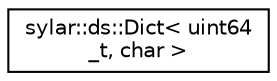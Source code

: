 digraph "类继承关系图"
{
 // LATEX_PDF_SIZE
  edge [fontname="Helvetica",fontsize="10",labelfontname="Helvetica",labelfontsize="10"];
  node [fontname="Helvetica",fontsize="10",shape=record];
  rankdir="LR";
  Node0 [label="sylar::ds::Dict\< uint64\l_t, char \>",height=0.2,width=0.4,color="black", fillcolor="white", style="filled",URL="$classsylar_1_1ds_1_1Dict.html",tooltip=" "];
}
